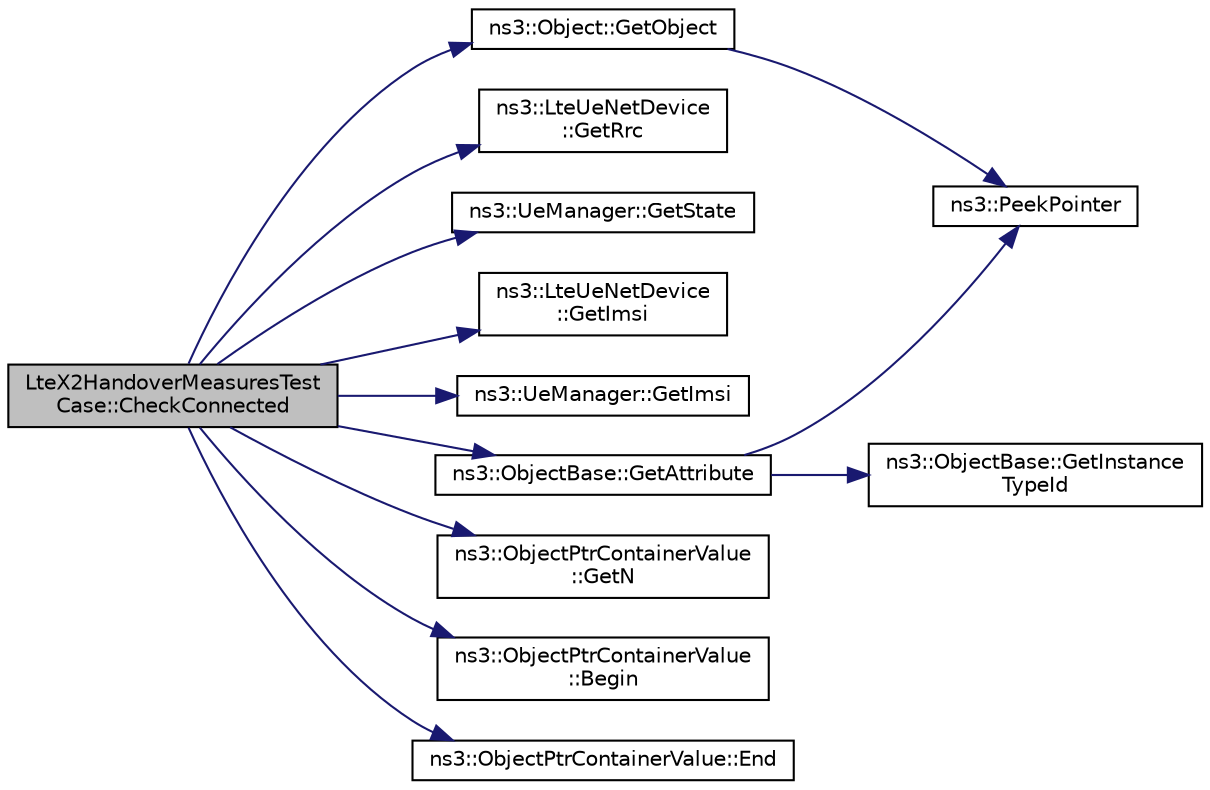 digraph "LteX2HandoverMeasuresTestCase::CheckConnected"
{
  edge [fontname="Helvetica",fontsize="10",labelfontname="Helvetica",labelfontsize="10"];
  node [fontname="Helvetica",fontsize="10",shape=record];
  rankdir="LR";
  Node1 [label="LteX2HandoverMeasuresTest\lCase::CheckConnected",height=0.2,width=0.4,color="black", fillcolor="grey75", style="filled", fontcolor="black"];
  Node1 -> Node2 [color="midnightblue",fontsize="10",style="solid"];
  Node2 [label="ns3::Object::GetObject",height=0.2,width=0.4,color="black", fillcolor="white", style="filled",URL="$d9/d77/classns3_1_1Object.html#a13e18c00017096c8381eb651d5bd0783"];
  Node2 -> Node3 [color="midnightblue",fontsize="10",style="solid"];
  Node3 [label="ns3::PeekPointer",height=0.2,width=0.4,color="black", fillcolor="white", style="filled",URL="$d7/d2e/namespacens3.html#af2a7557fe9afdd98d8f6f8f6e412cf5a"];
  Node1 -> Node4 [color="midnightblue",fontsize="10",style="solid"];
  Node4 [label="ns3::LteUeNetDevice\l::GetRrc",height=0.2,width=0.4,color="black", fillcolor="white", style="filled",URL="$d4/d93/classns3_1_1LteUeNetDevice.html#a1f84e8e99aeb10f4242bbfc7b57a8128"];
  Node1 -> Node5 [color="midnightblue",fontsize="10",style="solid"];
  Node5 [label="ns3::UeManager::GetState",height=0.2,width=0.4,color="black", fillcolor="white", style="filled",URL="$de/d99/classns3_1_1UeManager.html#a401868bb61523c594c69024e2231467a"];
  Node1 -> Node6 [color="midnightblue",fontsize="10",style="solid"];
  Node6 [label="ns3::LteUeNetDevice\l::GetImsi",height=0.2,width=0.4,color="black", fillcolor="white", style="filled",URL="$d4/d93/classns3_1_1LteUeNetDevice.html#a673405bfed4b45c5714f17b0c3bad334"];
  Node1 -> Node7 [color="midnightblue",fontsize="10",style="solid"];
  Node7 [label="ns3::UeManager::GetImsi",height=0.2,width=0.4,color="black", fillcolor="white", style="filled",URL="$de/d99/classns3_1_1UeManager.html#a9609913bb407b13da17a55d9013e8e10"];
  Node1 -> Node8 [color="midnightblue",fontsize="10",style="solid"];
  Node8 [label="ns3::ObjectBase::GetAttribute",height=0.2,width=0.4,color="black", fillcolor="white", style="filled",URL="$d2/dac/classns3_1_1ObjectBase.html#a895d1de2f96063d0e0fd78463e7a7e30"];
  Node8 -> Node9 [color="midnightblue",fontsize="10",style="solid"];
  Node9 [label="ns3::ObjectBase::GetInstance\lTypeId",height=0.2,width=0.4,color="black", fillcolor="white", style="filled",URL="$d2/dac/classns3_1_1ObjectBase.html#abe5b43a6f5b99a92a4c3122db31f06fb"];
  Node8 -> Node3 [color="midnightblue",fontsize="10",style="solid"];
  Node1 -> Node10 [color="midnightblue",fontsize="10",style="solid"];
  Node10 [label="ns3::ObjectPtrContainerValue\l::GetN",height=0.2,width=0.4,color="black", fillcolor="white", style="filled",URL="$db/dcc/classns3_1_1ObjectPtrContainerValue.html#a0b282241030189e3f60e76e52d176710"];
  Node1 -> Node11 [color="midnightblue",fontsize="10",style="solid"];
  Node11 [label="ns3::ObjectPtrContainerValue\l::Begin",height=0.2,width=0.4,color="black", fillcolor="white", style="filled",URL="$db/dcc/classns3_1_1ObjectPtrContainerValue.html#a2dd05c2e7483eb2eeeb0b2389f238815"];
  Node1 -> Node12 [color="midnightblue",fontsize="10",style="solid"];
  Node12 [label="ns3::ObjectPtrContainerValue::End",height=0.2,width=0.4,color="black", fillcolor="white", style="filled",URL="$db/dcc/classns3_1_1ObjectPtrContainerValue.html#a45b7448cf99d2629260c21f740b904d0"];
}

